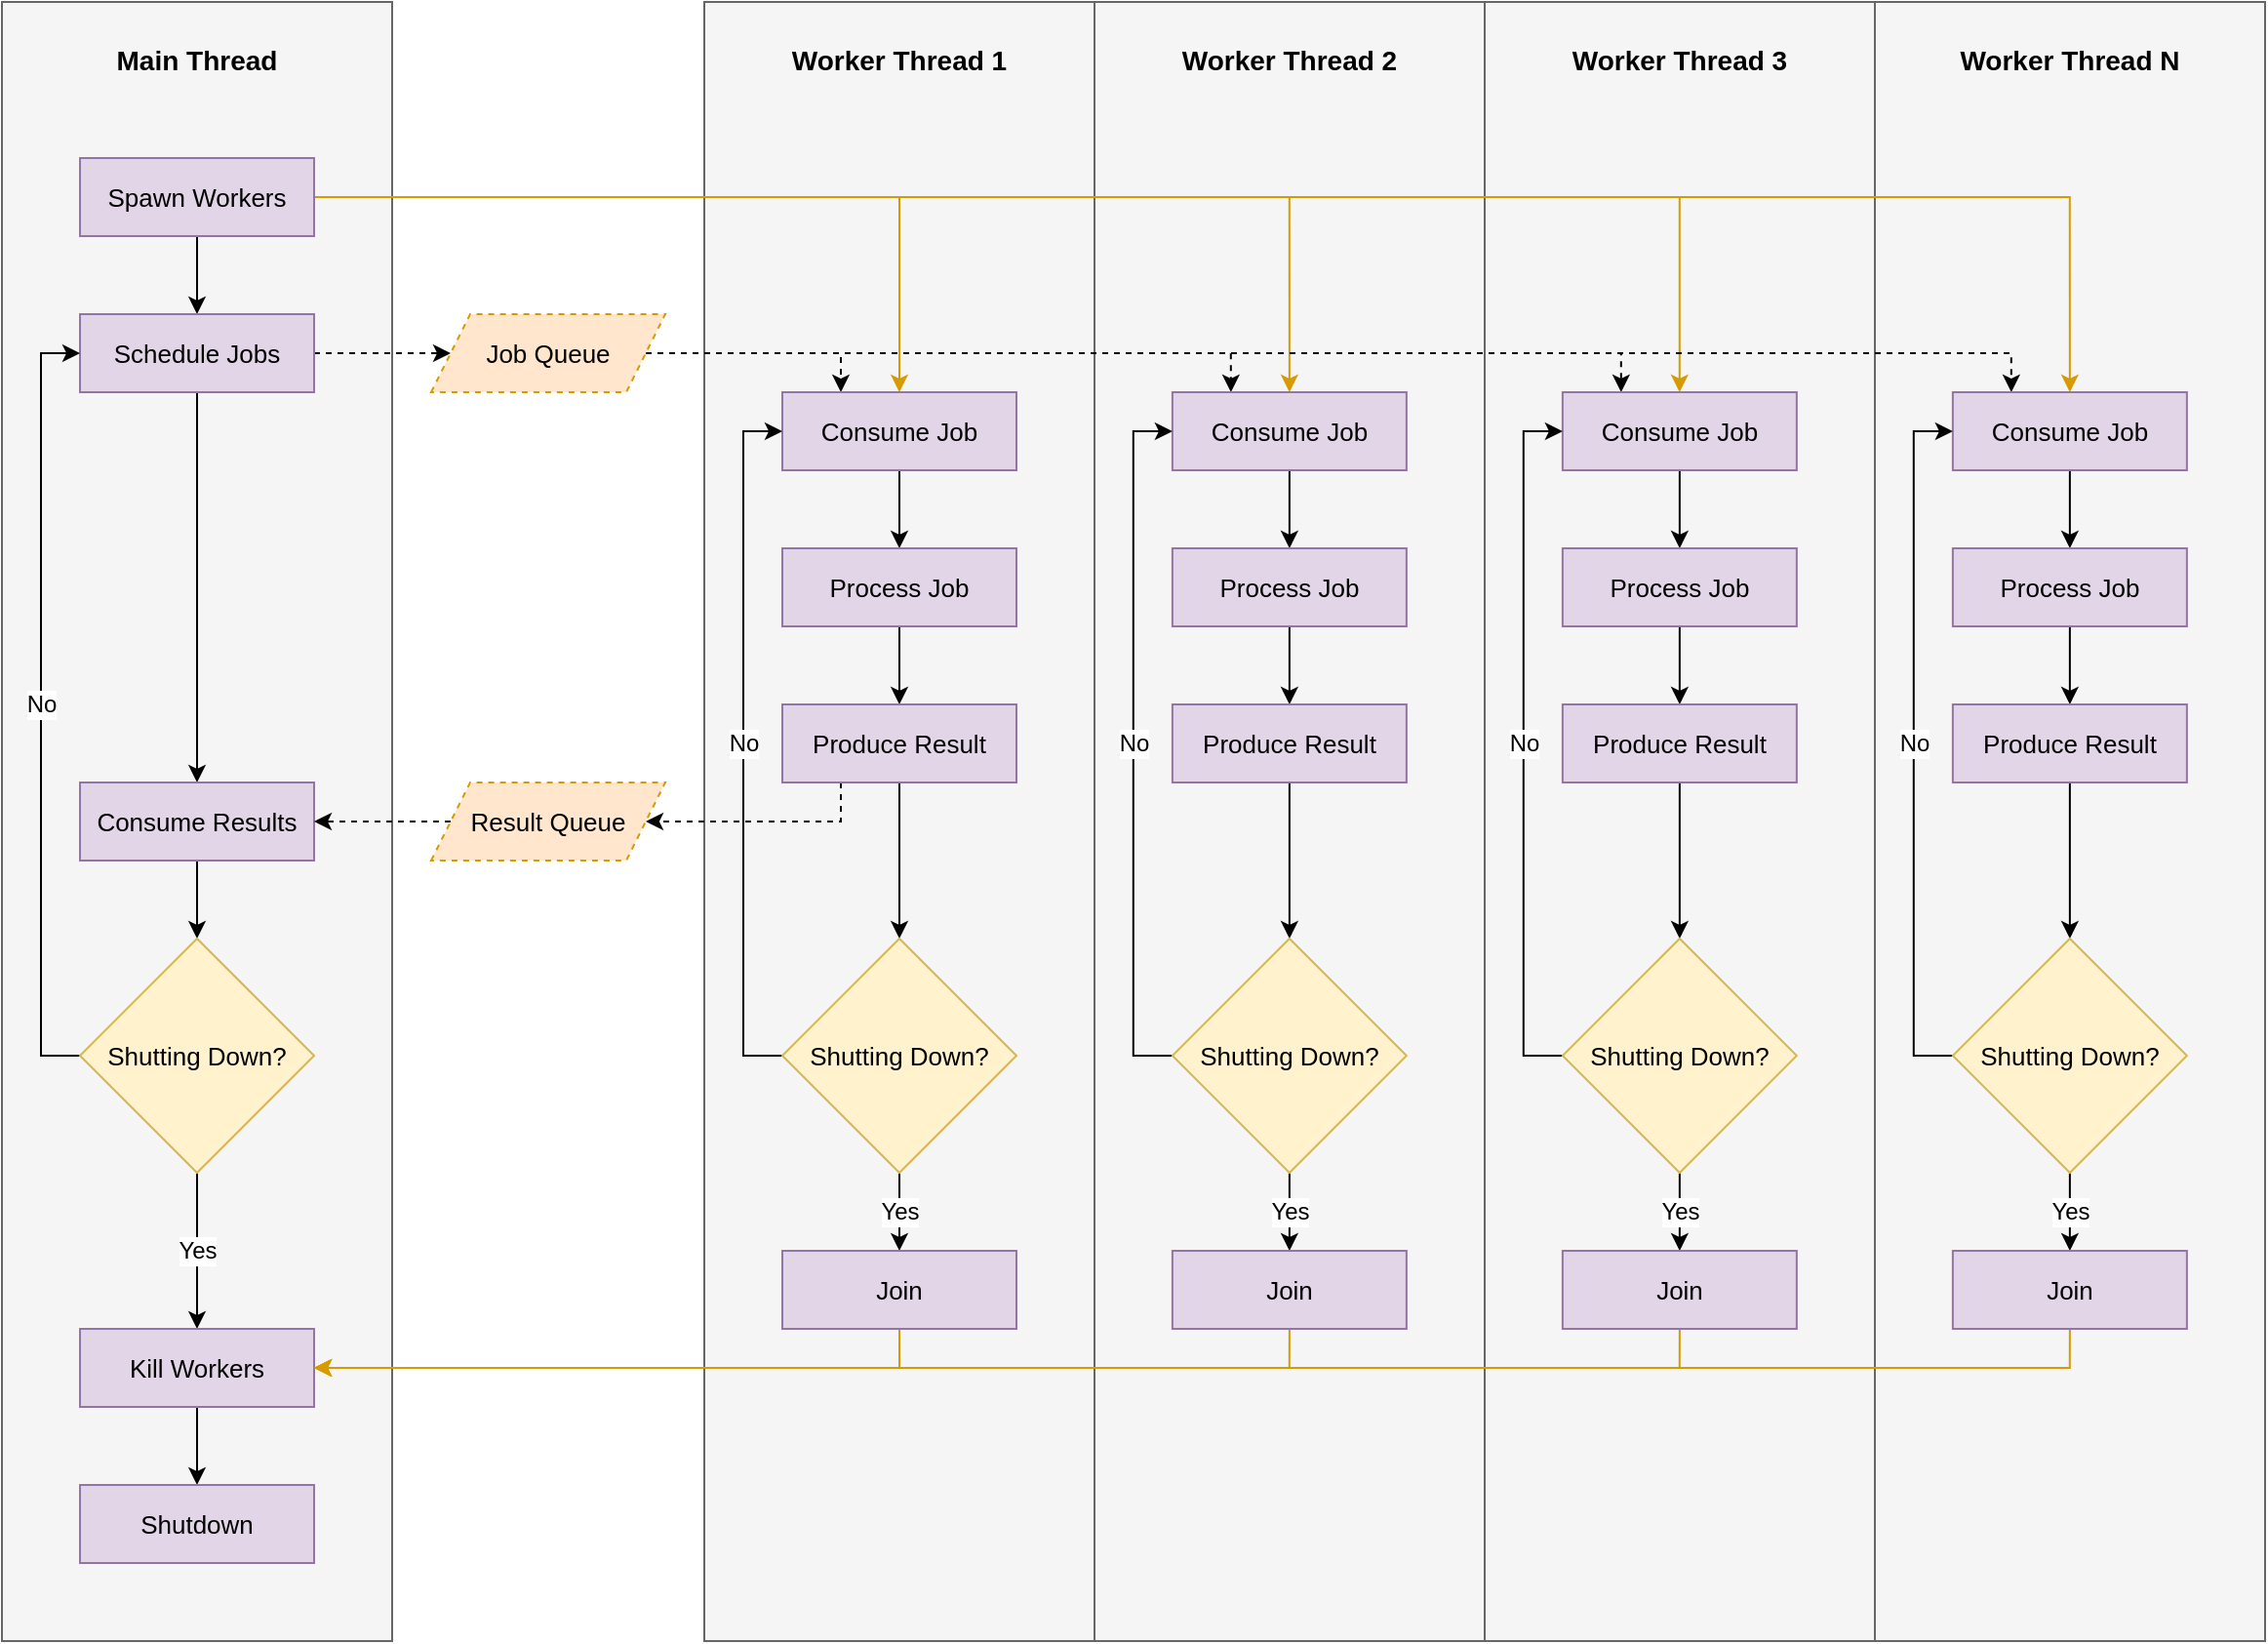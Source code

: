 <mxfile version="14.1.8" type="device"><diagram id="xmznCMuHazqIDUyMFh19" name="Page-1"><mxGraphModel dx="1673" dy="967" grid="1" gridSize="10" guides="1" tooltips="1" connect="1" arrows="1" fold="1" page="1" pageScale="1" pageWidth="827" pageHeight="1169" math="0" shadow="0"><root><mxCell id="0"/><mxCell id="1" parent="0"/><mxCell id="duWnaB1ULgIB4Ws4dSRm-6" value="" style="rounded=0;whiteSpace=wrap;html=1;fillColor=#f5f5f5;strokeColor=#666666;fontColor=#333333;" vertex="1" parent="1"><mxGeometry x="1000" y="40" width="200" height="840" as="geometry"/></mxCell><mxCell id="duWnaB1ULgIB4Ws4dSRm-5" value="" style="rounded=0;whiteSpace=wrap;html=1;fillColor=#f5f5f5;strokeColor=#666666;fontColor=#333333;" vertex="1" parent="1"><mxGeometry x="800" y="40" width="200" height="840" as="geometry"/></mxCell><mxCell id="duWnaB1ULgIB4Ws4dSRm-4" value="" style="rounded=0;whiteSpace=wrap;html=1;fillColor=#f5f5f5;strokeColor=#666666;fontColor=#333333;" vertex="1" parent="1"><mxGeometry x="600" y="40" width="200" height="840" as="geometry"/></mxCell><mxCell id="duWnaB1ULgIB4Ws4dSRm-2" value="" style="rounded=0;whiteSpace=wrap;html=1;fillColor=#f5f5f5;strokeColor=#666666;fontColor=#333333;" vertex="1" parent="1"><mxGeometry x="400" y="40" width="200" height="840" as="geometry"/></mxCell><mxCell id="uYlfWIB13PzPQvxAzmwl-8" value="" style="rounded=0;whiteSpace=wrap;html=1;fillColor=#f5f5f5;strokeColor=#666666;fontColor=#333333;" parent="1" vertex="1"><mxGeometry x="40" y="40" width="200" height="840" as="geometry"/></mxCell><mxCell id="uYlfWIB13PzPQvxAzmwl-5" style="edgeStyle=orthogonalEdgeStyle;rounded=0;orthogonalLoop=1;jettySize=auto;html=1;exitX=0.5;exitY=1;exitDx=0;exitDy=0;entryX=0.5;entryY=0;entryDx=0;entryDy=0;" parent="1" source="uYlfWIB13PzPQvxAzmwl-1" target="uYlfWIB13PzPQvxAzmwl-2" edge="1"><mxGeometry relative="1" as="geometry"/></mxCell><mxCell id="uYlfWIB13PzPQvxAzmwl-48" style="edgeStyle=orthogonalEdgeStyle;rounded=0;orthogonalLoop=1;jettySize=auto;html=1;exitX=1;exitY=0.5;exitDx=0;exitDy=0;entryX=0.5;entryY=0;entryDx=0;entryDy=0;fillColor=#ffe6cc;strokeColor=#d79b00;" parent="1" source="uYlfWIB13PzPQvxAzmwl-1" target="uYlfWIB13PzPQvxAzmwl-17" edge="1"><mxGeometry relative="1" as="geometry"/></mxCell><mxCell id="duWnaB1ULgIB4Ws4dSRm-49" style="edgeStyle=orthogonalEdgeStyle;rounded=0;orthogonalLoop=1;jettySize=auto;html=1;exitX=1;exitY=0.5;exitDx=0;exitDy=0;entryX=0.5;entryY=0;entryDx=0;entryDy=0;fillColor=#ffe6cc;strokeColor=#d79b00;" edge="1" parent="1" source="uYlfWIB13PzPQvxAzmwl-1" target="duWnaB1ULgIB4Ws4dSRm-13"><mxGeometry relative="1" as="geometry"/></mxCell><mxCell id="duWnaB1ULgIB4Ws4dSRm-50" style="edgeStyle=orthogonalEdgeStyle;rounded=0;orthogonalLoop=1;jettySize=auto;html=1;exitX=1;exitY=0.5;exitDx=0;exitDy=0;fillColor=#ffe6cc;strokeColor=#d79b00;" edge="1" parent="1" source="uYlfWIB13PzPQvxAzmwl-1" target="duWnaB1ULgIB4Ws4dSRm-23"><mxGeometry relative="1" as="geometry"/></mxCell><mxCell id="duWnaB1ULgIB4Ws4dSRm-51" style="edgeStyle=orthogonalEdgeStyle;rounded=0;orthogonalLoop=1;jettySize=auto;html=1;exitX=1;exitY=0.5;exitDx=0;exitDy=0;entryX=0.5;entryY=0;entryDx=0;entryDy=0;fillColor=#ffe6cc;strokeColor=#d79b00;" edge="1" parent="1" source="uYlfWIB13PzPQvxAzmwl-1" target="duWnaB1ULgIB4Ws4dSRm-33"><mxGeometry relative="1" as="geometry"/></mxCell><mxCell id="uYlfWIB13PzPQvxAzmwl-1" value="&lt;font style=&quot;font-size: 13px&quot;&gt;Spawn Workers&lt;/font&gt;" style="rounded=0;whiteSpace=wrap;html=1;fillColor=#e1d5e7;strokeColor=#9673a6;" parent="1" vertex="1"><mxGeometry x="80" y="120" width="120" height="40" as="geometry"/></mxCell><mxCell id="uYlfWIB13PzPQvxAzmwl-7" style="edgeStyle=orthogonalEdgeStyle;rounded=0;orthogonalLoop=1;jettySize=auto;html=1;exitX=1;exitY=0.5;exitDx=0;exitDy=0;entryX=0;entryY=0.5;entryDx=0;entryDy=0;dashed=1;" parent="1" source="uYlfWIB13PzPQvxAzmwl-2" target="uYlfWIB13PzPQvxAzmwl-6" edge="1"><mxGeometry relative="1" as="geometry"/></mxCell><mxCell id="uYlfWIB13PzPQvxAzmwl-13" style="edgeStyle=orthogonalEdgeStyle;rounded=0;orthogonalLoop=1;jettySize=auto;html=1;exitX=0.5;exitY=1;exitDx=0;exitDy=0;entryX=0.5;entryY=0;entryDx=0;entryDy=0;" parent="1" source="uYlfWIB13PzPQvxAzmwl-2" target="uYlfWIB13PzPQvxAzmwl-14" edge="1"><mxGeometry relative="1" as="geometry"><mxPoint x="140" y="280" as="targetPoint"/></mxGeometry></mxCell><mxCell id="uYlfWIB13PzPQvxAzmwl-2" value="&lt;font style=&quot;font-size: 13px&quot;&gt;Schedule Jobs&lt;/font&gt;" style="rounded=0;whiteSpace=wrap;html=1;fillColor=#e1d5e7;strokeColor=#9673a6;" parent="1" vertex="1"><mxGeometry x="80" y="200" width="120" height="40" as="geometry"/></mxCell><mxCell id="uYlfWIB13PzPQvxAzmwl-27" style="edgeStyle=orthogonalEdgeStyle;rounded=0;orthogonalLoop=1;jettySize=auto;html=1;exitX=1;exitY=0.5;exitDx=0;exitDy=0;entryX=0.25;entryY=0;entryDx=0;entryDy=0;dashed=1;" parent="1" source="uYlfWIB13PzPQvxAzmwl-6" target="uYlfWIB13PzPQvxAzmwl-17" edge="1"><mxGeometry relative="1" as="geometry"/></mxCell><mxCell id="duWnaB1ULgIB4Ws4dSRm-53" style="edgeStyle=orthogonalEdgeStyle;rounded=0;orthogonalLoop=1;jettySize=auto;html=1;exitX=1;exitY=0.5;exitDx=0;exitDy=0;entryX=0.25;entryY=0;entryDx=0;entryDy=0;dashed=1;" edge="1" parent="1" source="uYlfWIB13PzPQvxAzmwl-6" target="duWnaB1ULgIB4Ws4dSRm-13"><mxGeometry relative="1" as="geometry"/></mxCell><mxCell id="duWnaB1ULgIB4Ws4dSRm-54" style="edgeStyle=orthogonalEdgeStyle;rounded=0;orthogonalLoop=1;jettySize=auto;html=1;exitX=1;exitY=0.5;exitDx=0;exitDy=0;entryX=0.25;entryY=0;entryDx=0;entryDy=0;dashed=1;" edge="1" parent="1" source="uYlfWIB13PzPQvxAzmwl-6" target="duWnaB1ULgIB4Ws4dSRm-23"><mxGeometry relative="1" as="geometry"/></mxCell><mxCell id="duWnaB1ULgIB4Ws4dSRm-55" style="edgeStyle=orthogonalEdgeStyle;rounded=0;orthogonalLoop=1;jettySize=auto;html=1;exitX=1;exitY=0.5;exitDx=0;exitDy=0;entryX=0.25;entryY=0;entryDx=0;entryDy=0;dashed=1;" edge="1" parent="1" source="uYlfWIB13PzPQvxAzmwl-6" target="duWnaB1ULgIB4Ws4dSRm-33"><mxGeometry relative="1" as="geometry"/></mxCell><mxCell id="uYlfWIB13PzPQvxAzmwl-6" value="&lt;font style=&quot;font-size: 13px&quot;&gt;Job Queue&lt;/font&gt;" style="shape=parallelogram;perimeter=parallelogramPerimeter;whiteSpace=wrap;html=1;fixedSize=1;dashed=1;fillColor=#ffe6cc;strokeColor=#d79b00;" parent="1" vertex="1"><mxGeometry x="260" y="200" width="120" height="40" as="geometry"/></mxCell><mxCell id="uYlfWIB13PzPQvxAzmwl-44" style="edgeStyle=orthogonalEdgeStyle;rounded=0;orthogonalLoop=1;jettySize=auto;html=1;exitX=0.5;exitY=1;exitDx=0;exitDy=0;entryX=0.5;entryY=0;entryDx=0;entryDy=0;" parent="1" source="uYlfWIB13PzPQvxAzmwl-14" target="uYlfWIB13PzPQvxAzmwl-39" edge="1"><mxGeometry relative="1" as="geometry"/></mxCell><mxCell id="uYlfWIB13PzPQvxAzmwl-14" value="&lt;font style=&quot;font-size: 13px&quot;&gt;Consume Results&lt;/font&gt;" style="rounded=0;whiteSpace=wrap;html=1;fillColor=#e1d5e7;strokeColor=#9673a6;" parent="1" vertex="1"><mxGeometry x="80" y="440" width="120" height="40" as="geometry"/></mxCell><mxCell id="uYlfWIB13PzPQvxAzmwl-16" style="edgeStyle=orthogonalEdgeStyle;rounded=0;orthogonalLoop=1;jettySize=auto;html=1;exitX=0;exitY=0.5;exitDx=0;exitDy=0;entryX=1;entryY=0.5;entryDx=0;entryDy=0;dashed=1;" parent="1" source="uYlfWIB13PzPQvxAzmwl-15" target="uYlfWIB13PzPQvxAzmwl-14" edge="1"><mxGeometry relative="1" as="geometry"/></mxCell><mxCell id="uYlfWIB13PzPQvxAzmwl-15" value="&lt;font style=&quot;font-size: 13px&quot;&gt;Result Queue&lt;/font&gt;" style="shape=parallelogram;perimeter=parallelogramPerimeter;whiteSpace=wrap;html=1;fixedSize=1;dashed=1;fillColor=#ffe6cc;strokeColor=#d79b00;" parent="1" vertex="1"><mxGeometry x="260" y="440" width="120" height="40" as="geometry"/></mxCell><mxCell id="uYlfWIB13PzPQvxAzmwl-25" style="edgeStyle=orthogonalEdgeStyle;rounded=0;orthogonalLoop=1;jettySize=auto;html=1;exitX=0.5;exitY=1;exitDx=0;exitDy=0;entryX=0.5;entryY=0;entryDx=0;entryDy=0;" parent="1" source="uYlfWIB13PzPQvxAzmwl-17" target="uYlfWIB13PzPQvxAzmwl-22" edge="1"><mxGeometry relative="1" as="geometry"/></mxCell><mxCell id="uYlfWIB13PzPQvxAzmwl-17" value="&lt;font style=&quot;font-size: 13px&quot;&gt;Consume Job&lt;/font&gt;" style="rounded=0;whiteSpace=wrap;html=1;fillColor=#e1d5e7;strokeColor=#9673a6;" parent="1" vertex="1"><mxGeometry x="440" y="240" width="120" height="40" as="geometry"/></mxCell><mxCell id="uYlfWIB13PzPQvxAzmwl-26" style="edgeStyle=orthogonalEdgeStyle;rounded=0;orthogonalLoop=1;jettySize=auto;html=1;exitX=0.5;exitY=1;exitDx=0;exitDy=0;entryX=0.5;entryY=0;entryDx=0;entryDy=0;" parent="1" source="uYlfWIB13PzPQvxAzmwl-22" target="uYlfWIB13PzPQvxAzmwl-23" edge="1"><mxGeometry relative="1" as="geometry"/></mxCell><mxCell id="uYlfWIB13PzPQvxAzmwl-22" value="&lt;font style=&quot;font-size: 13px&quot;&gt;Process Job&lt;/font&gt;" style="rounded=0;whiteSpace=wrap;html=1;fillColor=#e1d5e7;strokeColor=#9673a6;" parent="1" vertex="1"><mxGeometry x="440" y="320" width="120" height="40" as="geometry"/></mxCell><mxCell id="uYlfWIB13PzPQvxAzmwl-30" style="edgeStyle=orthogonalEdgeStyle;rounded=0;orthogonalLoop=1;jettySize=auto;html=1;exitX=0.25;exitY=1;exitDx=0;exitDy=0;dashed=1;" parent="1" source="uYlfWIB13PzPQvxAzmwl-23" target="uYlfWIB13PzPQvxAzmwl-15" edge="1"><mxGeometry relative="1" as="geometry"/></mxCell><mxCell id="uYlfWIB13PzPQvxAzmwl-42" style="edgeStyle=orthogonalEdgeStyle;rounded=0;orthogonalLoop=1;jettySize=auto;html=1;exitX=0.5;exitY=1;exitDx=0;exitDy=0;entryX=0.5;entryY=0;entryDx=0;entryDy=0;" parent="1" source="uYlfWIB13PzPQvxAzmwl-23" target="uYlfWIB13PzPQvxAzmwl-40" edge="1"><mxGeometry relative="1" as="geometry"/></mxCell><mxCell id="uYlfWIB13PzPQvxAzmwl-23" value="&lt;font style=&quot;font-size: 13px&quot;&gt;Produce Result&lt;/font&gt;" style="rounded=0;whiteSpace=wrap;html=1;fillColor=#e1d5e7;strokeColor=#9673a6;" parent="1" vertex="1"><mxGeometry x="440" y="400" width="120" height="40" as="geometry"/></mxCell><mxCell id="uYlfWIB13PzPQvxAzmwl-47" value="&lt;font style=&quot;font-size: 12px&quot;&gt;No&lt;/font&gt;" style="edgeStyle=orthogonalEdgeStyle;rounded=0;orthogonalLoop=1;jettySize=auto;html=1;exitX=0;exitY=0.5;exitDx=0;exitDy=0;entryX=0;entryY=0.5;entryDx=0;entryDy=0;" parent="1" source="uYlfWIB13PzPQvxAzmwl-39" target="uYlfWIB13PzPQvxAzmwl-2" edge="1"><mxGeometry relative="1" as="geometry"/></mxCell><mxCell id="uYlfWIB13PzPQvxAzmwl-54" value="&lt;font style=&quot;font-size: 12px&quot;&gt;Yes&lt;/font&gt;" style="edgeStyle=orthogonalEdgeStyle;rounded=0;orthogonalLoop=1;jettySize=auto;html=1;exitX=0.5;exitY=1;exitDx=0;exitDy=0;entryX=0.5;entryY=0;entryDx=0;entryDy=0;" parent="1" source="uYlfWIB13PzPQvxAzmwl-39" target="uYlfWIB13PzPQvxAzmwl-50" edge="1"><mxGeometry relative="1" as="geometry"/></mxCell><mxCell id="uYlfWIB13PzPQvxAzmwl-39" value="&lt;font style=&quot;font-size: 13px&quot;&gt;Shutting Down?&lt;/font&gt;" style="rhombus;whiteSpace=wrap;html=1;fillColor=#fff2cc;strokeColor=#d6b656;" parent="1" vertex="1"><mxGeometry x="80" y="520" width="120" height="120" as="geometry"/></mxCell><mxCell id="uYlfWIB13PzPQvxAzmwl-45" value="&lt;font style=&quot;font-size: 12px&quot;&gt;No&lt;/font&gt;" style="edgeStyle=orthogonalEdgeStyle;rounded=0;orthogonalLoop=1;jettySize=auto;html=1;exitX=0;exitY=0.5;exitDx=0;exitDy=0;entryX=0;entryY=0.5;entryDx=0;entryDy=0;" parent="1" source="uYlfWIB13PzPQvxAzmwl-40" target="uYlfWIB13PzPQvxAzmwl-17" edge="1"><mxGeometry relative="1" as="geometry"/></mxCell><mxCell id="uYlfWIB13PzPQvxAzmwl-53" value="&lt;font style=&quot;font-size: 12px&quot;&gt;Yes&lt;/font&gt;" style="edgeStyle=orthogonalEdgeStyle;rounded=0;orthogonalLoop=1;jettySize=auto;html=1;exitX=0.5;exitY=1;exitDx=0;exitDy=0;entryX=0.5;entryY=0;entryDx=0;entryDy=0;" parent="1" source="uYlfWIB13PzPQvxAzmwl-40" target="uYlfWIB13PzPQvxAzmwl-51" edge="1"><mxGeometry relative="1" as="geometry"/></mxCell><mxCell id="uYlfWIB13PzPQvxAzmwl-40" value="&lt;font style=&quot;font-size: 13px&quot;&gt;Shutting Down?&lt;/font&gt;" style="rhombus;whiteSpace=wrap;html=1;fillColor=#fff2cc;strokeColor=#d6b656;" parent="1" vertex="1"><mxGeometry x="440" y="520" width="120" height="120" as="geometry"/></mxCell><mxCell id="uYlfWIB13PzPQvxAzmwl-59" style="edgeStyle=orthogonalEdgeStyle;rounded=0;orthogonalLoop=1;jettySize=auto;html=1;exitX=0.5;exitY=1;exitDx=0;exitDy=0;entryX=0.5;entryY=0;entryDx=0;entryDy=0;" parent="1" source="uYlfWIB13PzPQvxAzmwl-50" target="uYlfWIB13PzPQvxAzmwl-58" edge="1"><mxGeometry relative="1" as="geometry"/></mxCell><mxCell id="uYlfWIB13PzPQvxAzmwl-50" value="&lt;font style=&quot;font-size: 13px&quot;&gt;Kill Workers&lt;/font&gt;" style="rounded=0;whiteSpace=wrap;html=1;fillColor=#e1d5e7;strokeColor=#9673a6;" parent="1" vertex="1"><mxGeometry x="80" y="720" width="120" height="40" as="geometry"/></mxCell><mxCell id="uYlfWIB13PzPQvxAzmwl-55" style="edgeStyle=orthogonalEdgeStyle;rounded=0;orthogonalLoop=1;jettySize=auto;html=1;exitX=0.5;exitY=1;exitDx=0;exitDy=0;entryX=1;entryY=0.5;entryDx=0;entryDy=0;fillColor=#ffe6cc;strokeColor=#d79b00;" parent="1" source="uYlfWIB13PzPQvxAzmwl-51" target="uYlfWIB13PzPQvxAzmwl-50" edge="1"><mxGeometry relative="1" as="geometry"/></mxCell><mxCell id="uYlfWIB13PzPQvxAzmwl-51" value="&lt;font style=&quot;font-size: 13px&quot;&gt;Join&lt;/font&gt;" style="rounded=0;whiteSpace=wrap;html=1;fillColor=#e1d5e7;strokeColor=#9673a6;" parent="1" vertex="1"><mxGeometry x="440" y="680" width="120" height="40" as="geometry"/></mxCell><mxCell id="uYlfWIB13PzPQvxAzmwl-58" value="&lt;font style=&quot;font-size: 13px&quot;&gt;Shutdown&lt;/font&gt;" style="rounded=0;whiteSpace=wrap;html=1;fillColor=#e1d5e7;strokeColor=#9673a6;" parent="1" vertex="1"><mxGeometry x="80" y="800" width="120" height="40" as="geometry"/></mxCell><mxCell id="duWnaB1ULgIB4Ws4dSRm-1" value="&lt;b&gt;&lt;font style=&quot;font-size: 14px&quot;&gt;Main Thread&lt;/font&gt;&lt;/b&gt;" style="text;html=1;strokeColor=none;fillColor=none;align=center;verticalAlign=middle;whiteSpace=wrap;rounded=0;" vertex="1" parent="1"><mxGeometry x="85" y="50" width="110" height="40" as="geometry"/></mxCell><mxCell id="duWnaB1ULgIB4Ws4dSRm-3" value="&lt;b&gt;&lt;font style=&quot;font-size: 14px&quot;&gt;Worker Thread 1&lt;/font&gt;&lt;/b&gt;" style="text;html=1;strokeColor=none;fillColor=none;align=center;verticalAlign=middle;whiteSpace=wrap;rounded=0;" vertex="1" parent="1"><mxGeometry x="400" y="50" width="200" height="40" as="geometry"/></mxCell><mxCell id="duWnaB1ULgIB4Ws4dSRm-12" style="edgeStyle=orthogonalEdgeStyle;rounded=0;orthogonalLoop=1;jettySize=auto;html=1;exitX=0.5;exitY=1;exitDx=0;exitDy=0;entryX=0.5;entryY=0;entryDx=0;entryDy=0;" edge="1" parent="1" source="duWnaB1ULgIB4Ws4dSRm-13" target="duWnaB1ULgIB4Ws4dSRm-15"><mxGeometry relative="1" as="geometry"/></mxCell><mxCell id="duWnaB1ULgIB4Ws4dSRm-13" value="&lt;font style=&quot;font-size: 13px&quot;&gt;Consume Job&lt;/font&gt;" style="rounded=0;whiteSpace=wrap;html=1;fillColor=#e1d5e7;strokeColor=#9673a6;" vertex="1" parent="1"><mxGeometry x="639.94" y="240" width="120" height="40" as="geometry"/></mxCell><mxCell id="duWnaB1ULgIB4Ws4dSRm-14" style="edgeStyle=orthogonalEdgeStyle;rounded=0;orthogonalLoop=1;jettySize=auto;html=1;exitX=0.5;exitY=1;exitDx=0;exitDy=0;entryX=0.5;entryY=0;entryDx=0;entryDy=0;" edge="1" parent="1" source="duWnaB1ULgIB4Ws4dSRm-15" target="duWnaB1ULgIB4Ws4dSRm-17"><mxGeometry relative="1" as="geometry"/></mxCell><mxCell id="duWnaB1ULgIB4Ws4dSRm-15" value="&lt;font style=&quot;font-size: 13px&quot;&gt;Process Job&lt;/font&gt;" style="rounded=0;whiteSpace=wrap;html=1;fillColor=#e1d5e7;strokeColor=#9673a6;" vertex="1" parent="1"><mxGeometry x="639.94" y="320" width="120" height="40" as="geometry"/></mxCell><mxCell id="duWnaB1ULgIB4Ws4dSRm-16" style="edgeStyle=orthogonalEdgeStyle;rounded=0;orthogonalLoop=1;jettySize=auto;html=1;exitX=0.5;exitY=1;exitDx=0;exitDy=0;entryX=0.5;entryY=0;entryDx=0;entryDy=0;" edge="1" parent="1" source="duWnaB1ULgIB4Ws4dSRm-17" target="duWnaB1ULgIB4Ws4dSRm-20"><mxGeometry relative="1" as="geometry"/></mxCell><mxCell id="duWnaB1ULgIB4Ws4dSRm-17" value="&lt;font style=&quot;font-size: 13px&quot;&gt;Produce Result&lt;/font&gt;" style="rounded=0;whiteSpace=wrap;html=1;fillColor=#e1d5e7;strokeColor=#9673a6;" vertex="1" parent="1"><mxGeometry x="639.94" y="400" width="120" height="40" as="geometry"/></mxCell><mxCell id="duWnaB1ULgIB4Ws4dSRm-18" value="&lt;font style=&quot;font-size: 12px&quot;&gt;No&lt;/font&gt;" style="edgeStyle=orthogonalEdgeStyle;rounded=0;orthogonalLoop=1;jettySize=auto;html=1;exitX=0;exitY=0.5;exitDx=0;exitDy=0;entryX=0;entryY=0.5;entryDx=0;entryDy=0;" edge="1" parent="1" source="duWnaB1ULgIB4Ws4dSRm-20" target="duWnaB1ULgIB4Ws4dSRm-13"><mxGeometry relative="1" as="geometry"/></mxCell><mxCell id="duWnaB1ULgIB4Ws4dSRm-19" value="&lt;font style=&quot;font-size: 12px&quot;&gt;Yes&lt;/font&gt;" style="edgeStyle=orthogonalEdgeStyle;rounded=0;orthogonalLoop=1;jettySize=auto;html=1;exitX=0.5;exitY=1;exitDx=0;exitDy=0;entryX=0.5;entryY=0;entryDx=0;entryDy=0;" edge="1" parent="1" source="duWnaB1ULgIB4Ws4dSRm-20" target="duWnaB1ULgIB4Ws4dSRm-21"><mxGeometry relative="1" as="geometry"/></mxCell><mxCell id="duWnaB1ULgIB4Ws4dSRm-20" value="&lt;font style=&quot;font-size: 13px&quot;&gt;Shutting Down?&lt;/font&gt;" style="rhombus;whiteSpace=wrap;html=1;fillColor=#fff2cc;strokeColor=#d6b656;" vertex="1" parent="1"><mxGeometry x="639.94" y="520" width="120" height="120" as="geometry"/></mxCell><mxCell id="duWnaB1ULgIB4Ws4dSRm-56" style="edgeStyle=orthogonalEdgeStyle;rounded=0;orthogonalLoop=1;jettySize=auto;html=1;exitX=0.5;exitY=1;exitDx=0;exitDy=0;entryX=1;entryY=0.5;entryDx=0;entryDy=0;fillColor=#ffe6cc;strokeColor=#d79b00;" edge="1" parent="1" source="duWnaB1ULgIB4Ws4dSRm-21" target="uYlfWIB13PzPQvxAzmwl-50"><mxGeometry relative="1" as="geometry"/></mxCell><mxCell id="duWnaB1ULgIB4Ws4dSRm-21" value="&lt;font style=&quot;font-size: 13px&quot;&gt;Join&lt;/font&gt;" style="rounded=0;whiteSpace=wrap;html=1;fillColor=#e1d5e7;strokeColor=#9673a6;" vertex="1" parent="1"><mxGeometry x="639.94" y="680" width="120" height="40" as="geometry"/></mxCell><mxCell id="duWnaB1ULgIB4Ws4dSRm-22" style="edgeStyle=orthogonalEdgeStyle;rounded=0;orthogonalLoop=1;jettySize=auto;html=1;exitX=0.5;exitY=1;exitDx=0;exitDy=0;entryX=0.5;entryY=0;entryDx=0;entryDy=0;" edge="1" parent="1" source="duWnaB1ULgIB4Ws4dSRm-23" target="duWnaB1ULgIB4Ws4dSRm-25"><mxGeometry relative="1" as="geometry"/></mxCell><mxCell id="duWnaB1ULgIB4Ws4dSRm-23" value="&lt;font style=&quot;font-size: 13px&quot;&gt;Consume Job&lt;/font&gt;" style="rounded=0;whiteSpace=wrap;html=1;fillColor=#e1d5e7;strokeColor=#9673a6;" vertex="1" parent="1"><mxGeometry x="839.94" y="240" width="120" height="40" as="geometry"/></mxCell><mxCell id="duWnaB1ULgIB4Ws4dSRm-24" style="edgeStyle=orthogonalEdgeStyle;rounded=0;orthogonalLoop=1;jettySize=auto;html=1;exitX=0.5;exitY=1;exitDx=0;exitDy=0;entryX=0.5;entryY=0;entryDx=0;entryDy=0;" edge="1" parent="1" source="duWnaB1ULgIB4Ws4dSRm-25" target="duWnaB1ULgIB4Ws4dSRm-27"><mxGeometry relative="1" as="geometry"/></mxCell><mxCell id="duWnaB1ULgIB4Ws4dSRm-25" value="&lt;font style=&quot;font-size: 13px&quot;&gt;Process Job&lt;/font&gt;" style="rounded=0;whiteSpace=wrap;html=1;fillColor=#e1d5e7;strokeColor=#9673a6;" vertex="1" parent="1"><mxGeometry x="839.94" y="320" width="120" height="40" as="geometry"/></mxCell><mxCell id="duWnaB1ULgIB4Ws4dSRm-26" style="edgeStyle=orthogonalEdgeStyle;rounded=0;orthogonalLoop=1;jettySize=auto;html=1;exitX=0.5;exitY=1;exitDx=0;exitDy=0;entryX=0.5;entryY=0;entryDx=0;entryDy=0;" edge="1" parent="1" source="duWnaB1ULgIB4Ws4dSRm-27" target="duWnaB1ULgIB4Ws4dSRm-30"><mxGeometry relative="1" as="geometry"/></mxCell><mxCell id="duWnaB1ULgIB4Ws4dSRm-27" value="&lt;font style=&quot;font-size: 13px&quot;&gt;Produce Result&lt;/font&gt;" style="rounded=0;whiteSpace=wrap;html=1;fillColor=#e1d5e7;strokeColor=#9673a6;" vertex="1" parent="1"><mxGeometry x="839.94" y="400" width="120" height="40" as="geometry"/></mxCell><mxCell id="duWnaB1ULgIB4Ws4dSRm-28" value="&lt;font style=&quot;font-size: 12px&quot;&gt;No&lt;/font&gt;" style="edgeStyle=orthogonalEdgeStyle;rounded=0;orthogonalLoop=1;jettySize=auto;html=1;exitX=0;exitY=0.5;exitDx=0;exitDy=0;entryX=0;entryY=0.5;entryDx=0;entryDy=0;" edge="1" parent="1" source="duWnaB1ULgIB4Ws4dSRm-30" target="duWnaB1ULgIB4Ws4dSRm-23"><mxGeometry relative="1" as="geometry"/></mxCell><mxCell id="duWnaB1ULgIB4Ws4dSRm-29" value="&lt;font style=&quot;font-size: 12px&quot;&gt;Yes&lt;/font&gt;" style="edgeStyle=orthogonalEdgeStyle;rounded=0;orthogonalLoop=1;jettySize=auto;html=1;exitX=0.5;exitY=1;exitDx=0;exitDy=0;entryX=0.5;entryY=0;entryDx=0;entryDy=0;" edge="1" parent="1" source="duWnaB1ULgIB4Ws4dSRm-30" target="duWnaB1ULgIB4Ws4dSRm-31"><mxGeometry relative="1" as="geometry"/></mxCell><mxCell id="duWnaB1ULgIB4Ws4dSRm-30" value="&lt;font style=&quot;font-size: 13px&quot;&gt;Shutting Down?&lt;/font&gt;" style="rhombus;whiteSpace=wrap;html=1;fillColor=#fff2cc;strokeColor=#d6b656;" vertex="1" parent="1"><mxGeometry x="839.94" y="520" width="120" height="120" as="geometry"/></mxCell><mxCell id="duWnaB1ULgIB4Ws4dSRm-57" style="edgeStyle=orthogonalEdgeStyle;rounded=0;orthogonalLoop=1;jettySize=auto;html=1;exitX=0.5;exitY=1;exitDx=0;exitDy=0;entryX=1;entryY=0.5;entryDx=0;entryDy=0;fillColor=#ffe6cc;strokeColor=#d79b00;" edge="1" parent="1" source="duWnaB1ULgIB4Ws4dSRm-31" target="uYlfWIB13PzPQvxAzmwl-50"><mxGeometry relative="1" as="geometry"/></mxCell><mxCell id="duWnaB1ULgIB4Ws4dSRm-31" value="&lt;font style=&quot;font-size: 13px&quot;&gt;Join&lt;/font&gt;" style="rounded=0;whiteSpace=wrap;html=1;fillColor=#e1d5e7;strokeColor=#9673a6;" vertex="1" parent="1"><mxGeometry x="839.94" y="680" width="120" height="40" as="geometry"/></mxCell><mxCell id="duWnaB1ULgIB4Ws4dSRm-32" style="edgeStyle=orthogonalEdgeStyle;rounded=0;orthogonalLoop=1;jettySize=auto;html=1;exitX=0.5;exitY=1;exitDx=0;exitDy=0;entryX=0.5;entryY=0;entryDx=0;entryDy=0;" edge="1" parent="1" source="duWnaB1ULgIB4Ws4dSRm-33" target="duWnaB1ULgIB4Ws4dSRm-35"><mxGeometry relative="1" as="geometry"/></mxCell><mxCell id="duWnaB1ULgIB4Ws4dSRm-33" value="&lt;font style=&quot;font-size: 13px&quot;&gt;Consume Job&lt;/font&gt;" style="rounded=0;whiteSpace=wrap;html=1;fillColor=#e1d5e7;strokeColor=#9673a6;" vertex="1" parent="1"><mxGeometry x="1039.94" y="240" width="120" height="40" as="geometry"/></mxCell><mxCell id="duWnaB1ULgIB4Ws4dSRm-34" style="edgeStyle=orthogonalEdgeStyle;rounded=0;orthogonalLoop=1;jettySize=auto;html=1;exitX=0.5;exitY=1;exitDx=0;exitDy=0;entryX=0.5;entryY=0;entryDx=0;entryDy=0;" edge="1" parent="1" source="duWnaB1ULgIB4Ws4dSRm-35" target="duWnaB1ULgIB4Ws4dSRm-37"><mxGeometry relative="1" as="geometry"/></mxCell><mxCell id="duWnaB1ULgIB4Ws4dSRm-35" value="&lt;font style=&quot;font-size: 13px&quot;&gt;Process Job&lt;/font&gt;" style="rounded=0;whiteSpace=wrap;html=1;fillColor=#e1d5e7;strokeColor=#9673a6;" vertex="1" parent="1"><mxGeometry x="1039.94" y="320" width="120" height="40" as="geometry"/></mxCell><mxCell id="duWnaB1ULgIB4Ws4dSRm-36" style="edgeStyle=orthogonalEdgeStyle;rounded=0;orthogonalLoop=1;jettySize=auto;html=1;exitX=0.5;exitY=1;exitDx=0;exitDy=0;entryX=0.5;entryY=0;entryDx=0;entryDy=0;" edge="1" parent="1" source="duWnaB1ULgIB4Ws4dSRm-37" target="duWnaB1ULgIB4Ws4dSRm-40"><mxGeometry relative="1" as="geometry"/></mxCell><mxCell id="duWnaB1ULgIB4Ws4dSRm-37" value="&lt;font style=&quot;font-size: 13px&quot;&gt;Produce Result&lt;/font&gt;" style="rounded=0;whiteSpace=wrap;html=1;fillColor=#e1d5e7;strokeColor=#9673a6;" vertex="1" parent="1"><mxGeometry x="1039.94" y="400" width="120" height="40" as="geometry"/></mxCell><mxCell id="duWnaB1ULgIB4Ws4dSRm-38" value="&lt;font style=&quot;font-size: 12px&quot;&gt;No&lt;/font&gt;" style="edgeStyle=orthogonalEdgeStyle;rounded=0;orthogonalLoop=1;jettySize=auto;html=1;exitX=0;exitY=0.5;exitDx=0;exitDy=0;entryX=0;entryY=0.5;entryDx=0;entryDy=0;" edge="1" parent="1" source="duWnaB1ULgIB4Ws4dSRm-40" target="duWnaB1ULgIB4Ws4dSRm-33"><mxGeometry relative="1" as="geometry"/></mxCell><mxCell id="duWnaB1ULgIB4Ws4dSRm-39" value="&lt;font style=&quot;font-size: 12px&quot;&gt;Yes&lt;/font&gt;" style="edgeStyle=orthogonalEdgeStyle;rounded=0;orthogonalLoop=1;jettySize=auto;html=1;exitX=0.5;exitY=1;exitDx=0;exitDy=0;entryX=0.5;entryY=0;entryDx=0;entryDy=0;" edge="1" parent="1" source="duWnaB1ULgIB4Ws4dSRm-40" target="duWnaB1ULgIB4Ws4dSRm-41"><mxGeometry relative="1" as="geometry"/></mxCell><mxCell id="duWnaB1ULgIB4Ws4dSRm-40" value="&lt;font style=&quot;font-size: 13px&quot;&gt;Shutting Down?&lt;/font&gt;" style="rhombus;whiteSpace=wrap;html=1;fillColor=#fff2cc;strokeColor=#d6b656;" vertex="1" parent="1"><mxGeometry x="1039.94" y="520" width="120" height="120" as="geometry"/></mxCell><mxCell id="duWnaB1ULgIB4Ws4dSRm-58" style="edgeStyle=orthogonalEdgeStyle;rounded=0;orthogonalLoop=1;jettySize=auto;html=1;exitX=0.5;exitY=1;exitDx=0;exitDy=0;entryX=1;entryY=0.5;entryDx=0;entryDy=0;fillColor=#ffe6cc;strokeColor=#d79b00;" edge="1" parent="1" source="duWnaB1ULgIB4Ws4dSRm-41" target="uYlfWIB13PzPQvxAzmwl-50"><mxGeometry relative="1" as="geometry"/></mxCell><mxCell id="duWnaB1ULgIB4Ws4dSRm-41" value="&lt;font style=&quot;font-size: 13px&quot;&gt;Join&lt;/font&gt;" style="rounded=0;whiteSpace=wrap;html=1;fillColor=#e1d5e7;strokeColor=#9673a6;" vertex="1" parent="1"><mxGeometry x="1039.94" y="680" width="120" height="40" as="geometry"/></mxCell><mxCell id="duWnaB1ULgIB4Ws4dSRm-45" value="&lt;b&gt;&lt;font style=&quot;font-size: 14px&quot;&gt;Worker Thread 2&lt;/font&gt;&lt;/b&gt;" style="text;html=1;strokeColor=none;fillColor=none;align=center;verticalAlign=middle;whiteSpace=wrap;rounded=0;" vertex="1" parent="1"><mxGeometry x="600" y="50" width="200" height="40" as="geometry"/></mxCell><mxCell id="duWnaB1ULgIB4Ws4dSRm-46" value="&lt;b&gt;&lt;font style=&quot;font-size: 14px&quot;&gt;Worker Thread 3&lt;/font&gt;&lt;/b&gt;" style="text;html=1;strokeColor=none;fillColor=none;align=center;verticalAlign=middle;whiteSpace=wrap;rounded=0;" vertex="1" parent="1"><mxGeometry x="799.94" y="50" width="200" height="40" as="geometry"/></mxCell><mxCell id="duWnaB1ULgIB4Ws4dSRm-47" value="&lt;b&gt;&lt;font style=&quot;font-size: 14px&quot;&gt;Worker Thread N&lt;/font&gt;&lt;/b&gt;" style="text;html=1;strokeColor=none;fillColor=none;align=center;verticalAlign=middle;whiteSpace=wrap;rounded=0;" vertex="1" parent="1"><mxGeometry x="999.94" y="50" width="200" height="40" as="geometry"/></mxCell></root></mxGraphModel></diagram></mxfile>